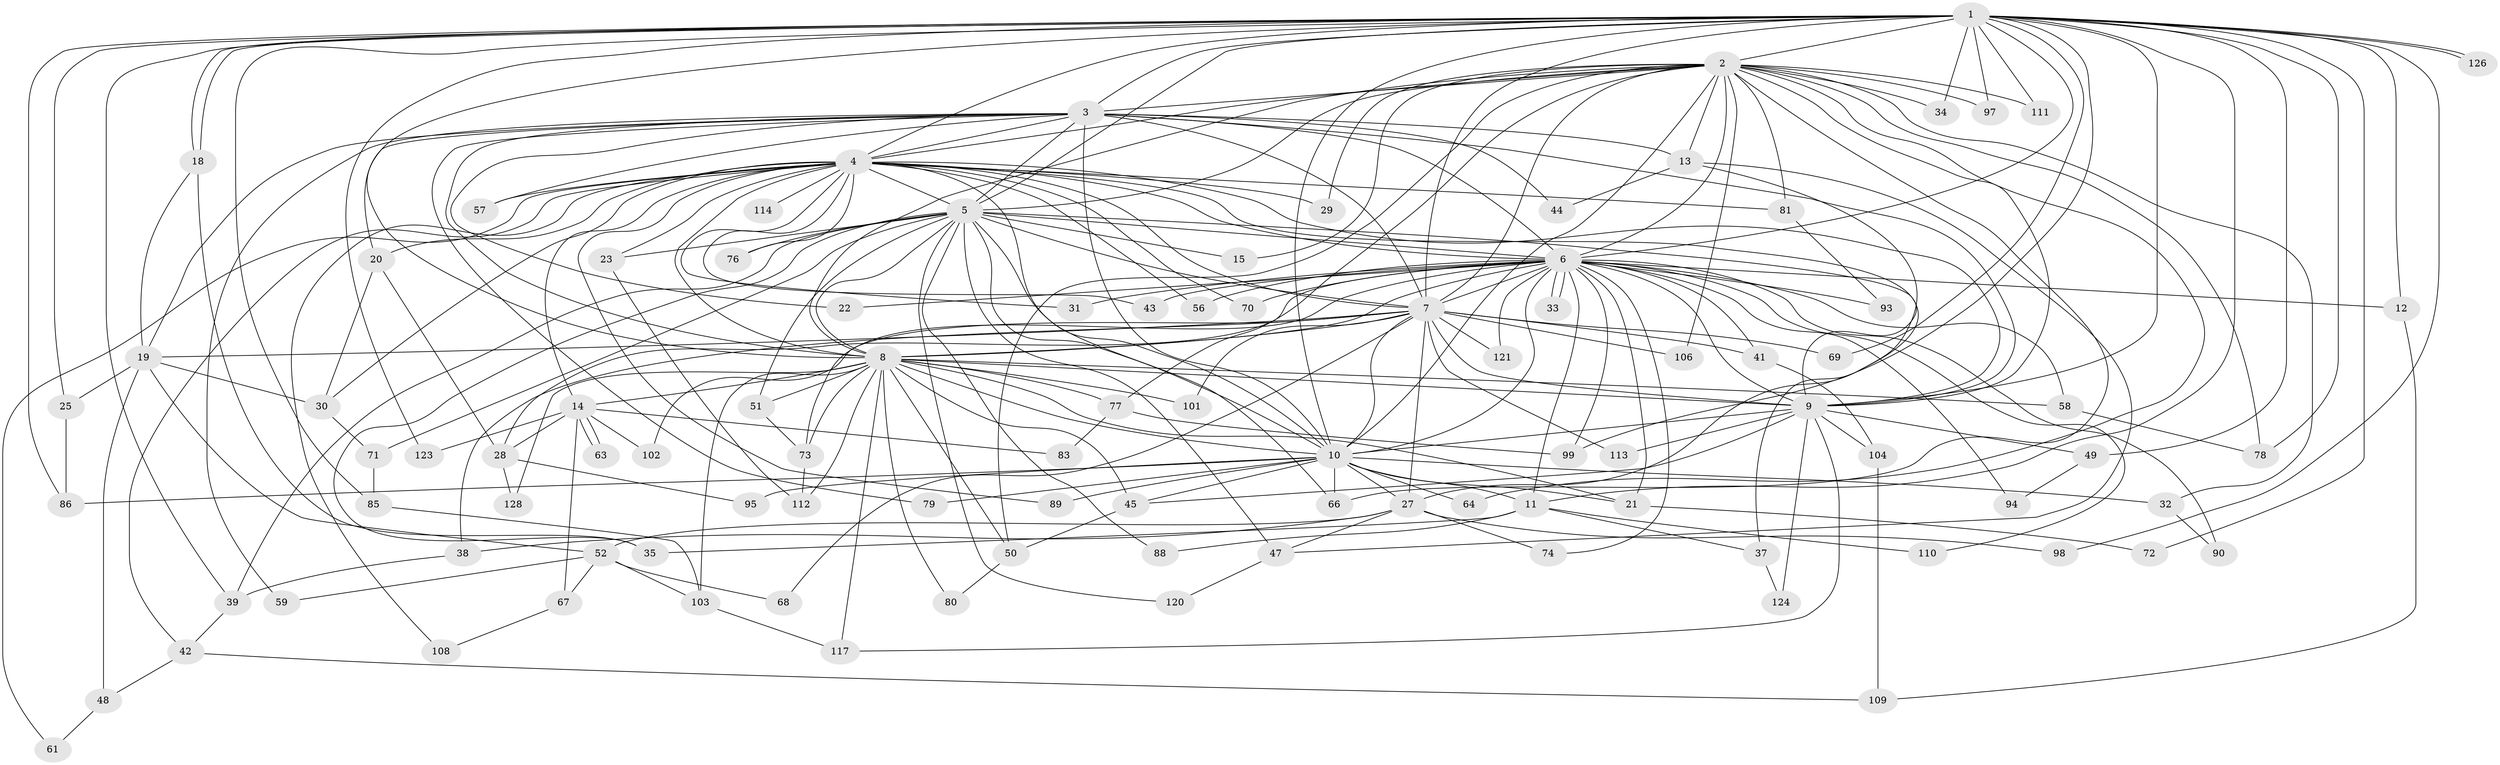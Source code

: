 // Generated by graph-tools (version 1.1) at 2025/51/02/27/25 19:51:47]
// undirected, 98 vertices, 240 edges
graph export_dot {
graph [start="1"]
  node [color=gray90,style=filled];
  1 [super="+17"];
  2 [super="+84"];
  3 [super="+46"];
  4 [super="+105"];
  5 [super="+60"];
  6 [super="+24"];
  7 [super="+16"];
  8 [super="+91"];
  9 [super="+36"];
  10 [super="+107"];
  11 [super="+92"];
  12;
  13 [super="+54"];
  14 [super="+82"];
  15;
  18;
  19 [super="+40"];
  20;
  21 [super="+26"];
  22;
  23;
  25 [super="+100"];
  27;
  28 [super="+53"];
  29;
  30 [super="+55"];
  31;
  32;
  33;
  34;
  35 [super="+116"];
  37;
  38;
  39 [super="+115"];
  41;
  42;
  43;
  44;
  45 [super="+65"];
  47 [super="+62"];
  48;
  49;
  50 [super="+75"];
  51;
  52 [super="+118"];
  56;
  57;
  58 [super="+96"];
  59;
  61;
  63;
  64;
  66;
  67;
  68;
  69;
  70;
  71;
  72;
  73 [super="+87"];
  74;
  76;
  77;
  78;
  79;
  80;
  81;
  83;
  85;
  86;
  88;
  89;
  90;
  93;
  94;
  95;
  97;
  98;
  99 [super="+122"];
  101;
  102;
  103 [super="+119"];
  104;
  106;
  108;
  109 [super="+125"];
  110;
  111;
  112 [super="+127"];
  113;
  114;
  117;
  120;
  121;
  123;
  124;
  126;
  128;
  1 -- 2;
  1 -- 3;
  1 -- 4;
  1 -- 5;
  1 -- 6;
  1 -- 7;
  1 -- 8;
  1 -- 9 [weight=2];
  1 -- 10;
  1 -- 12;
  1 -- 18;
  1 -- 18;
  1 -- 25;
  1 -- 39;
  1 -- 49;
  1 -- 69;
  1 -- 72;
  1 -- 86;
  1 -- 97;
  1 -- 98;
  1 -- 99;
  1 -- 111;
  1 -- 123;
  1 -- 126;
  1 -- 126;
  1 -- 34;
  1 -- 85;
  1 -- 78;
  1 -- 11;
  2 -- 3;
  2 -- 4;
  2 -- 5;
  2 -- 6;
  2 -- 7;
  2 -- 8;
  2 -- 9;
  2 -- 10;
  2 -- 13;
  2 -- 15;
  2 -- 29;
  2 -- 32;
  2 -- 34;
  2 -- 50;
  2 -- 64;
  2 -- 77;
  2 -- 78;
  2 -- 81;
  2 -- 97;
  2 -- 106;
  2 -- 111;
  2 -- 66;
  3 -- 4;
  3 -- 5;
  3 -- 6;
  3 -- 7 [weight=2];
  3 -- 8;
  3 -- 9;
  3 -- 10;
  3 -- 13;
  3 -- 20;
  3 -- 22;
  3 -- 44;
  3 -- 57;
  3 -- 59;
  3 -- 79;
  3 -- 19;
  4 -- 5;
  4 -- 6 [weight=2];
  4 -- 7;
  4 -- 8;
  4 -- 9;
  4 -- 10;
  4 -- 14;
  4 -- 20;
  4 -- 23;
  4 -- 29;
  4 -- 30;
  4 -- 31;
  4 -- 37;
  4 -- 42;
  4 -- 43;
  4 -- 56;
  4 -- 57;
  4 -- 61;
  4 -- 70;
  4 -- 76;
  4 -- 81;
  4 -- 89;
  4 -- 108;
  4 -- 114 [weight=2];
  5 -- 6;
  5 -- 7;
  5 -- 8;
  5 -- 9 [weight=2];
  5 -- 10;
  5 -- 15;
  5 -- 23;
  5 -- 35;
  5 -- 47;
  5 -- 51;
  5 -- 66;
  5 -- 71;
  5 -- 76;
  5 -- 88;
  5 -- 120;
  5 -- 39 [weight=2];
  6 -- 7;
  6 -- 8;
  6 -- 9;
  6 -- 10;
  6 -- 11;
  6 -- 12;
  6 -- 22;
  6 -- 28;
  6 -- 31;
  6 -- 33;
  6 -- 33;
  6 -- 41;
  6 -- 43;
  6 -- 56;
  6 -- 58;
  6 -- 70;
  6 -- 73;
  6 -- 74;
  6 -- 90;
  6 -- 93;
  6 -- 94;
  6 -- 99;
  6 -- 110;
  6 -- 121;
  6 -- 21;
  7 -- 8 [weight=2];
  7 -- 9 [weight=2];
  7 -- 10 [weight=2];
  7 -- 19;
  7 -- 27;
  7 -- 38;
  7 -- 41;
  7 -- 68;
  7 -- 69;
  7 -- 101;
  7 -- 102;
  7 -- 106;
  7 -- 113;
  7 -- 121;
  8 -- 9;
  8 -- 10;
  8 -- 14 [weight=2];
  8 -- 21;
  8 -- 45;
  8 -- 51;
  8 -- 58;
  8 -- 77;
  8 -- 80;
  8 -- 101;
  8 -- 103;
  8 -- 112;
  8 -- 117;
  8 -- 128;
  8 -- 73;
  8 -- 50;
  9 -- 10;
  9 -- 45;
  9 -- 49;
  9 -- 117;
  9 -- 124;
  9 -- 104;
  9 -- 113;
  10 -- 11;
  10 -- 21;
  10 -- 27;
  10 -- 32;
  10 -- 64;
  10 -- 66;
  10 -- 79;
  10 -- 86;
  10 -- 89;
  10 -- 95;
  10 -- 45;
  11 -- 37;
  11 -- 88;
  11 -- 110;
  11 -- 35;
  12 -- 109;
  13 -- 44;
  13 -- 47;
  13 -- 27;
  14 -- 28;
  14 -- 63;
  14 -- 63;
  14 -- 67;
  14 -- 83;
  14 -- 102;
  14 -- 123;
  18 -- 19;
  18 -- 35;
  19 -- 25;
  19 -- 52;
  19 -- 48;
  19 -- 30;
  20 -- 30;
  20 -- 28;
  21 -- 72;
  23 -- 112;
  25 -- 86;
  27 -- 38;
  27 -- 47;
  27 -- 52;
  27 -- 74;
  27 -- 98;
  28 -- 128;
  28 -- 95;
  30 -- 71;
  32 -- 90;
  37 -- 124;
  38 -- 39;
  39 -- 42;
  41 -- 104;
  42 -- 48;
  42 -- 109;
  45 -- 50;
  47 -- 120;
  48 -- 61;
  49 -- 94;
  50 -- 80;
  51 -- 73;
  52 -- 59;
  52 -- 67;
  52 -- 68;
  52 -- 103;
  58 -- 78;
  67 -- 108;
  71 -- 85;
  73 -- 112;
  77 -- 83;
  77 -- 99;
  81 -- 93;
  85 -- 103;
  103 -- 117;
  104 -- 109;
}
